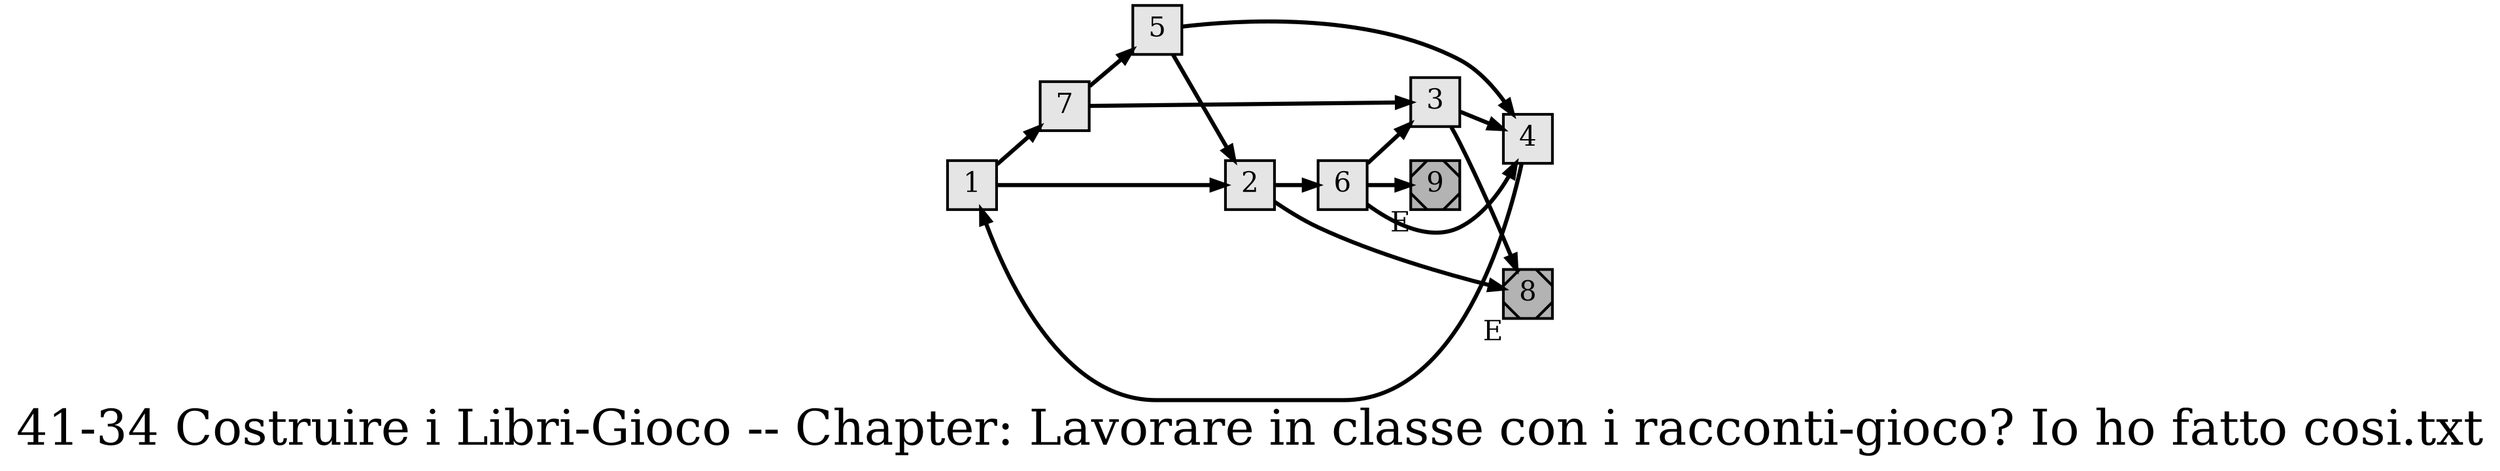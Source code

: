 digraph g{
  graph [ label="41-34 Costruire i Libri-Gioco -- Chapter: Lavorare in classe con i racconti-gioco? Io ho fatto cosi.txt" rankdir=LR, ordering=out, fontsize=36, nodesep="0.35", ranksep="0.45"];
  node  [shape=rect, penwidth=2, fontsize=20, style=filled, fillcolor=grey90, margin="0,0", labelfloat=true, regular=true, fixedsize=true];
  edge  [labelfloat=true, penwidth=3, fontsize=12];
  1 -> 7;
  1 -> 2;
  2 -> 6;
  2 -> 8;
  3 -> 4;
  3 -> 8;
  4 -> 1;
  5 -> 4;
  5 -> 2;
  6 -> 3;
  6 -> 4;
  6 -> 9;
  7 -> 5;
  7 -> 3;
  8	[ xlabel="E", shape=Msquare, fontsize=20, fillcolor=grey70 ];
  9	[ xlabel="E", shape=Msquare, fontsize=20, fillcolor=grey70 ];
}

